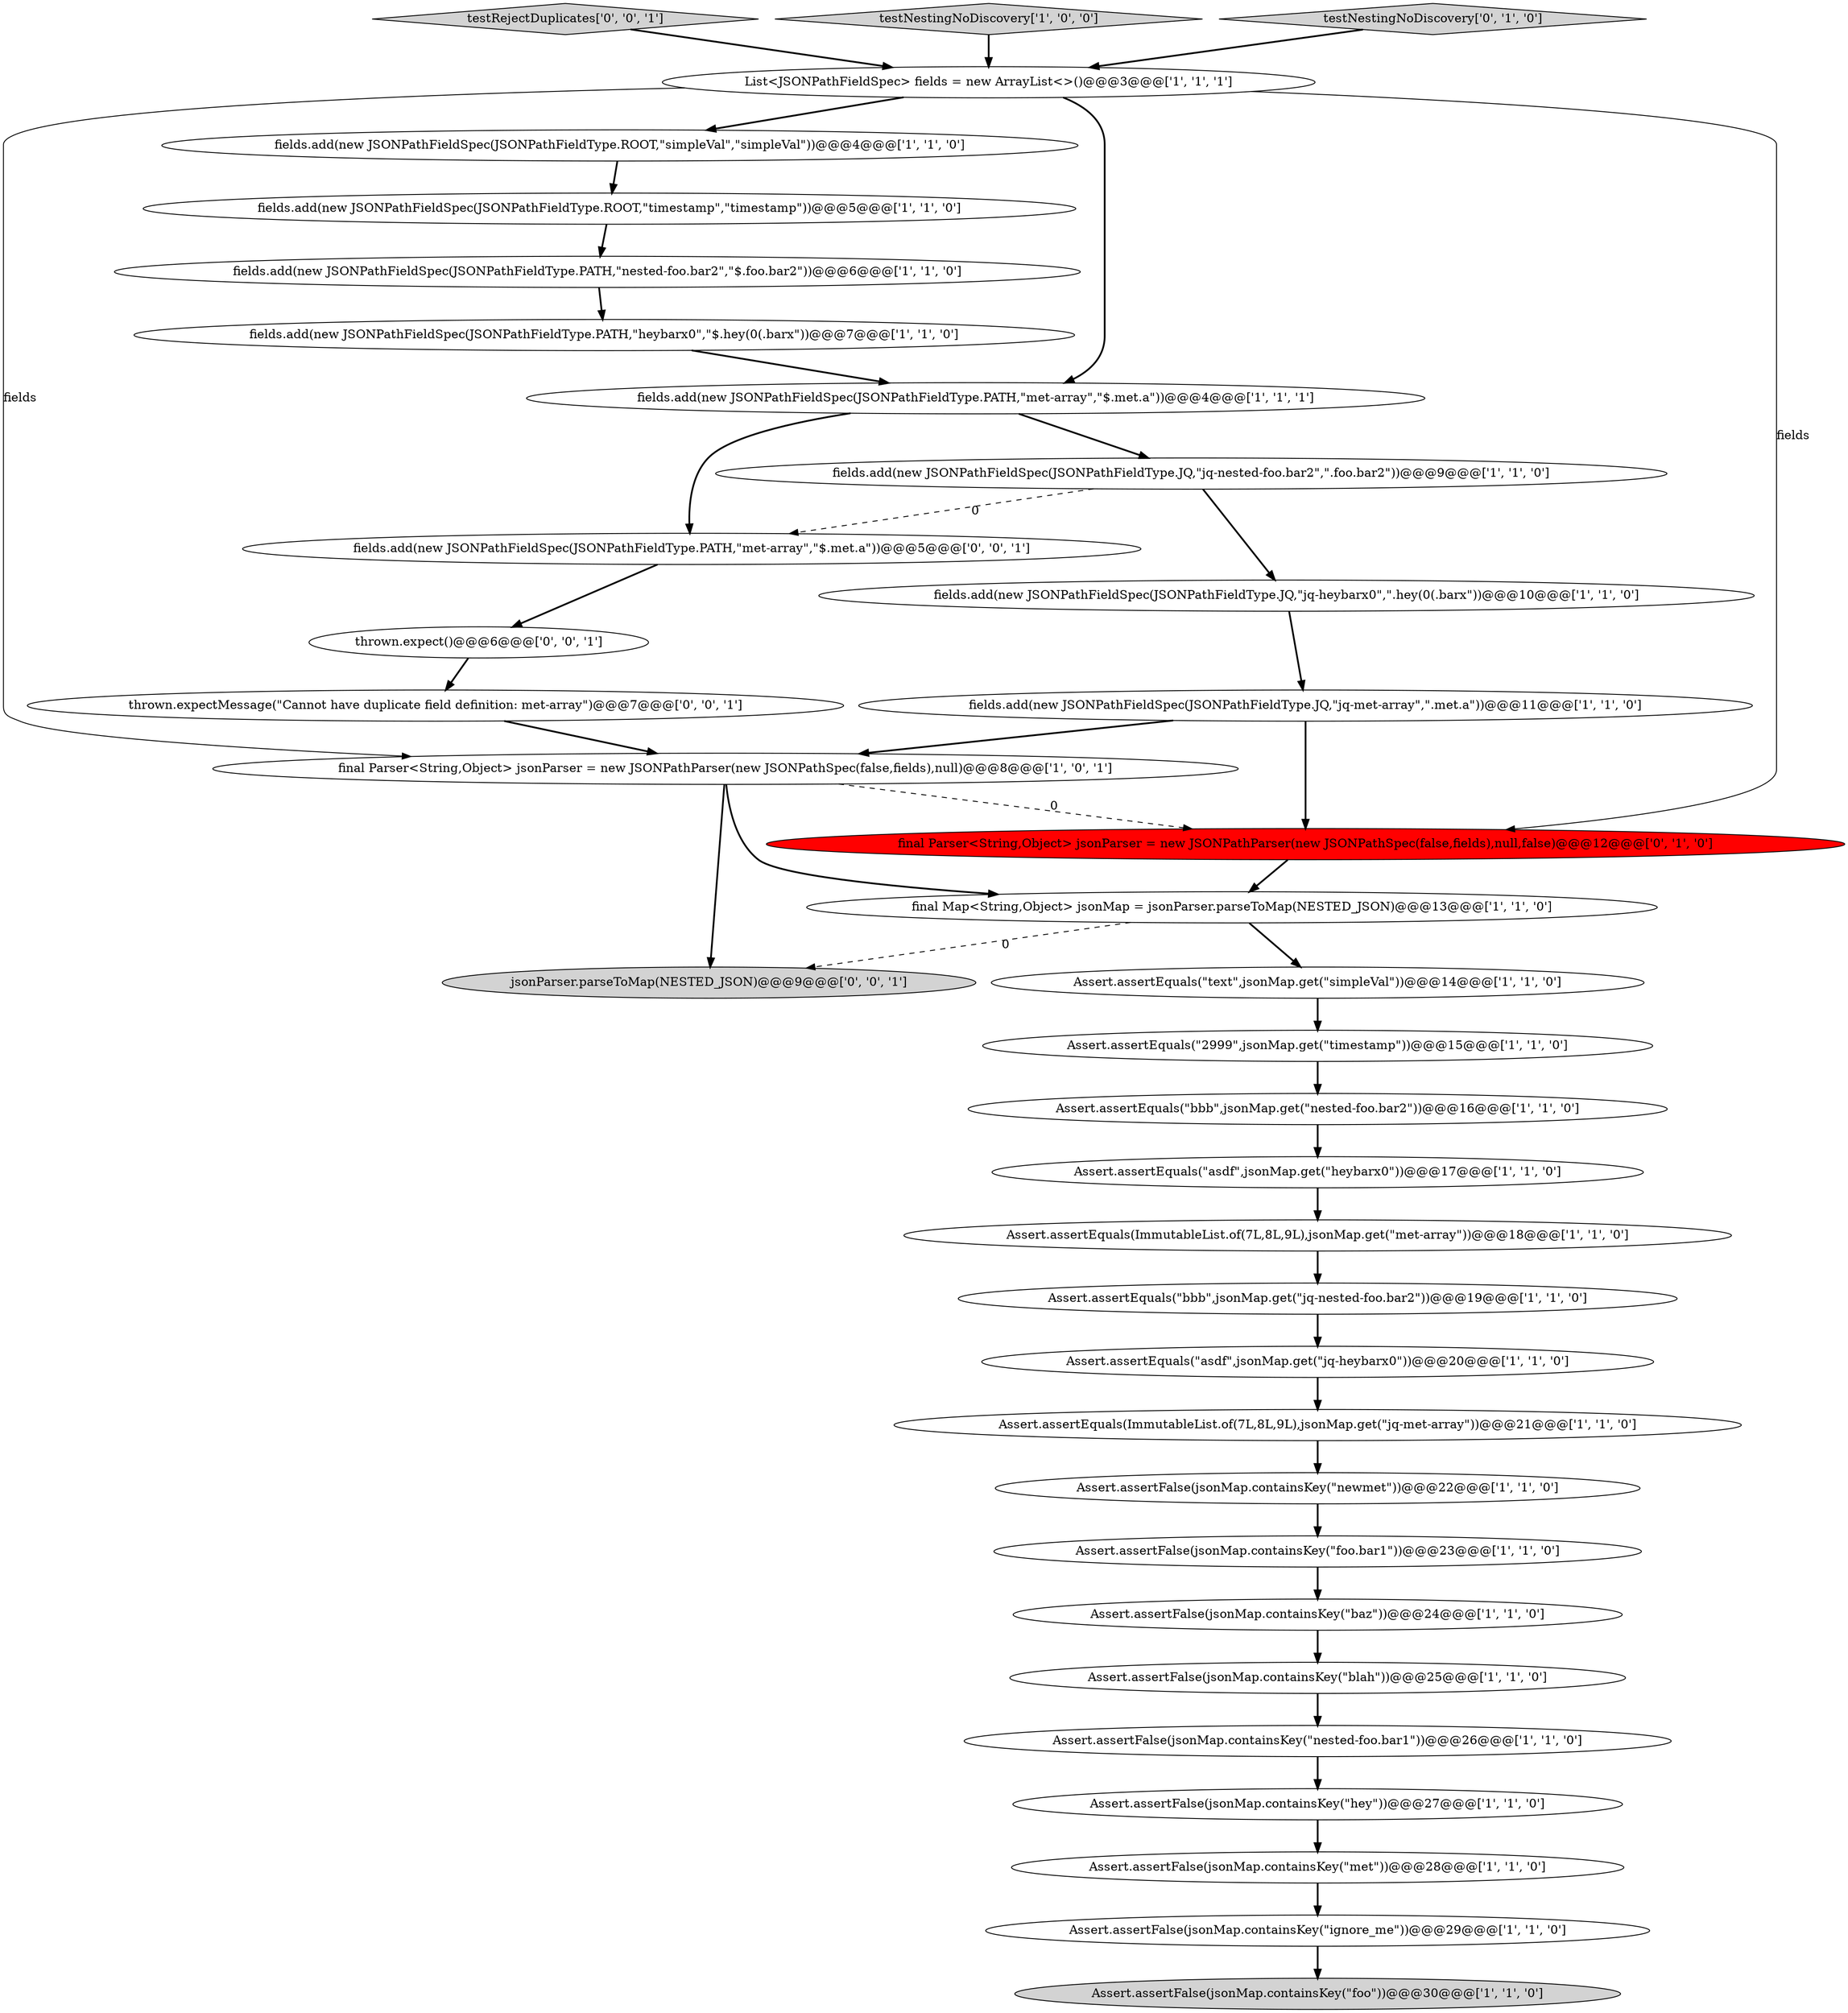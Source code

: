 digraph {
21 [style = filled, label = "Assert.assertFalse(jsonMap.containsKey(\"blah\"))@@@25@@@['1', '1', '0']", fillcolor = white, shape = ellipse image = "AAA0AAABBB1BBB"];
31 [style = filled, label = "testRejectDuplicates['0', '0', '1']", fillcolor = lightgray, shape = diamond image = "AAA0AAABBB3BBB"];
34 [style = filled, label = "thrown.expect()@@@6@@@['0', '0', '1']", fillcolor = white, shape = ellipse image = "AAA0AAABBB3BBB"];
10 [style = filled, label = "fields.add(new JSONPathFieldSpec(JSONPathFieldType.PATH,\"heybarx0\",\"$.hey(0(.barx\"))@@@7@@@['1', '1', '0']", fillcolor = white, shape = ellipse image = "AAA0AAABBB1BBB"];
1 [style = filled, label = "Assert.assertFalse(jsonMap.containsKey(\"nested-foo.bar1\"))@@@26@@@['1', '1', '0']", fillcolor = white, shape = ellipse image = "AAA0AAABBB1BBB"];
28 [style = filled, label = "Assert.assertFalse(jsonMap.containsKey(\"baz\"))@@@24@@@['1', '1', '0']", fillcolor = white, shape = ellipse image = "AAA0AAABBB1BBB"];
29 [style = filled, label = "final Parser<String,Object> jsonParser = new JSONPathParser(new JSONPathSpec(false,fields),null,false)@@@12@@@['0', '1', '0']", fillcolor = red, shape = ellipse image = "AAA1AAABBB2BBB"];
33 [style = filled, label = "fields.add(new JSONPathFieldSpec(JSONPathFieldType.PATH,\"met-array\",\"$.met.a\"))@@@5@@@['0', '0', '1']", fillcolor = white, shape = ellipse image = "AAA0AAABBB3BBB"];
6 [style = filled, label = "Assert.assertEquals(\"text\",jsonMap.get(\"simpleVal\"))@@@14@@@['1', '1', '0']", fillcolor = white, shape = ellipse image = "AAA0AAABBB1BBB"];
35 [style = filled, label = "thrown.expectMessage(\"Cannot have duplicate field definition: met-array\")@@@7@@@['0', '0', '1']", fillcolor = white, shape = ellipse image = "AAA0AAABBB3BBB"];
18 [style = filled, label = "fields.add(new JSONPathFieldSpec(JSONPathFieldType.PATH,\"met-array\",\"$.met.a\"))@@@4@@@['1', '1', '1']", fillcolor = white, shape = ellipse image = "AAA0AAABBB1BBB"];
32 [style = filled, label = "jsonParser.parseToMap(NESTED_JSON)@@@9@@@['0', '0', '1']", fillcolor = lightgray, shape = ellipse image = "AAA0AAABBB3BBB"];
8 [style = filled, label = "Assert.assertEquals(\"asdf\",jsonMap.get(\"heybarx0\"))@@@17@@@['1', '1', '0']", fillcolor = white, shape = ellipse image = "AAA0AAABBB1BBB"];
13 [style = filled, label = "Assert.assertFalse(jsonMap.containsKey(\"ignore_me\"))@@@29@@@['1', '1', '0']", fillcolor = white, shape = ellipse image = "AAA0AAABBB1BBB"];
19 [style = filled, label = "fields.add(new JSONPathFieldSpec(JSONPathFieldType.JQ,\"jq-heybarx0\",\".hey(0(.barx\"))@@@10@@@['1', '1', '0']", fillcolor = white, shape = ellipse image = "AAA0AAABBB1BBB"];
23 [style = filled, label = "fields.add(new JSONPathFieldSpec(JSONPathFieldType.PATH,\"nested-foo.bar2\",\"$.foo.bar2\"))@@@6@@@['1', '1', '0']", fillcolor = white, shape = ellipse image = "AAA0AAABBB1BBB"];
0 [style = filled, label = "Assert.assertFalse(jsonMap.containsKey(\"met\"))@@@28@@@['1', '1', '0']", fillcolor = white, shape = ellipse image = "AAA0AAABBB1BBB"];
2 [style = filled, label = "Assert.assertFalse(jsonMap.containsKey(\"hey\"))@@@27@@@['1', '1', '0']", fillcolor = white, shape = ellipse image = "AAA0AAABBB1BBB"];
26 [style = filled, label = "Assert.assertFalse(jsonMap.containsKey(\"foo\"))@@@30@@@['1', '1', '0']", fillcolor = lightgray, shape = ellipse image = "AAA0AAABBB1BBB"];
20 [style = filled, label = "fields.add(new JSONPathFieldSpec(JSONPathFieldType.JQ,\"jq-met-array\",\".met.a\"))@@@11@@@['1', '1', '0']", fillcolor = white, shape = ellipse image = "AAA0AAABBB1BBB"];
25 [style = filled, label = "Assert.assertFalse(jsonMap.containsKey(\"foo.bar1\"))@@@23@@@['1', '1', '0']", fillcolor = white, shape = ellipse image = "AAA0AAABBB1BBB"];
12 [style = filled, label = "Assert.assertEquals(\"bbb\",jsonMap.get(\"jq-nested-foo.bar2\"))@@@19@@@['1', '1', '0']", fillcolor = white, shape = ellipse image = "AAA0AAABBB1BBB"];
11 [style = filled, label = "testNestingNoDiscovery['1', '0', '0']", fillcolor = lightgray, shape = diamond image = "AAA0AAABBB1BBB"];
17 [style = filled, label = "Assert.assertFalse(jsonMap.containsKey(\"newmet\"))@@@22@@@['1', '1', '0']", fillcolor = white, shape = ellipse image = "AAA0AAABBB1BBB"];
14 [style = filled, label = "Assert.assertEquals(\"bbb\",jsonMap.get(\"nested-foo.bar2\"))@@@16@@@['1', '1', '0']", fillcolor = white, shape = ellipse image = "AAA0AAABBB1BBB"];
16 [style = filled, label = "Assert.assertEquals(ImmutableList.of(7L,8L,9L),jsonMap.get(\"jq-met-array\"))@@@21@@@['1', '1', '0']", fillcolor = white, shape = ellipse image = "AAA0AAABBB1BBB"];
24 [style = filled, label = "fields.add(new JSONPathFieldSpec(JSONPathFieldType.ROOT,\"simpleVal\",\"simpleVal\"))@@@4@@@['1', '1', '0']", fillcolor = white, shape = ellipse image = "AAA0AAABBB1BBB"];
15 [style = filled, label = "Assert.assertEquals(\"asdf\",jsonMap.get(\"jq-heybarx0\"))@@@20@@@['1', '1', '0']", fillcolor = white, shape = ellipse image = "AAA0AAABBB1BBB"];
5 [style = filled, label = "final Parser<String,Object> jsonParser = new JSONPathParser(new JSONPathSpec(false,fields),null)@@@8@@@['1', '0', '1']", fillcolor = white, shape = ellipse image = "AAA0AAABBB1BBB"];
22 [style = filled, label = "fields.add(new JSONPathFieldSpec(JSONPathFieldType.ROOT,\"timestamp\",\"timestamp\"))@@@5@@@['1', '1', '0']", fillcolor = white, shape = ellipse image = "AAA0AAABBB1BBB"];
30 [style = filled, label = "testNestingNoDiscovery['0', '1', '0']", fillcolor = lightgray, shape = diamond image = "AAA0AAABBB2BBB"];
7 [style = filled, label = "final Map<String,Object> jsonMap = jsonParser.parseToMap(NESTED_JSON)@@@13@@@['1', '1', '0']", fillcolor = white, shape = ellipse image = "AAA0AAABBB1BBB"];
3 [style = filled, label = "List<JSONPathFieldSpec> fields = new ArrayList<>()@@@3@@@['1', '1', '1']", fillcolor = white, shape = ellipse image = "AAA0AAABBB1BBB"];
4 [style = filled, label = "Assert.assertEquals(ImmutableList.of(7L,8L,9L),jsonMap.get(\"met-array\"))@@@18@@@['1', '1', '0']", fillcolor = white, shape = ellipse image = "AAA0AAABBB1BBB"];
9 [style = filled, label = "fields.add(new JSONPathFieldSpec(JSONPathFieldType.JQ,\"jq-nested-foo.bar2\",\".foo.bar2\"))@@@9@@@['1', '1', '0']", fillcolor = white, shape = ellipse image = "AAA0AAABBB1BBB"];
27 [style = filled, label = "Assert.assertEquals(\"2999\",jsonMap.get(\"timestamp\"))@@@15@@@['1', '1', '0']", fillcolor = white, shape = ellipse image = "AAA0AAABBB1BBB"];
10->18 [style = bold, label=""];
17->25 [style = bold, label=""];
25->28 [style = bold, label=""];
0->13 [style = bold, label=""];
27->14 [style = bold, label=""];
3->24 [style = bold, label=""];
20->29 [style = bold, label=""];
3->29 [style = solid, label="fields"];
19->20 [style = bold, label=""];
18->33 [style = bold, label=""];
12->15 [style = bold, label=""];
16->17 [style = bold, label=""];
5->29 [style = dashed, label="0"];
15->16 [style = bold, label=""];
24->22 [style = bold, label=""];
22->23 [style = bold, label=""];
20->5 [style = bold, label=""];
9->33 [style = dashed, label="0"];
3->18 [style = bold, label=""];
35->5 [style = bold, label=""];
5->32 [style = bold, label=""];
6->27 [style = bold, label=""];
28->21 [style = bold, label=""];
2->0 [style = bold, label=""];
30->3 [style = bold, label=""];
11->3 [style = bold, label=""];
13->26 [style = bold, label=""];
21->1 [style = bold, label=""];
7->6 [style = bold, label=""];
18->9 [style = bold, label=""];
23->10 [style = bold, label=""];
9->19 [style = bold, label=""];
4->12 [style = bold, label=""];
5->7 [style = bold, label=""];
29->7 [style = bold, label=""];
7->32 [style = dashed, label="0"];
14->8 [style = bold, label=""];
1->2 [style = bold, label=""];
34->35 [style = bold, label=""];
8->4 [style = bold, label=""];
3->5 [style = solid, label="fields"];
31->3 [style = bold, label=""];
33->34 [style = bold, label=""];
}
